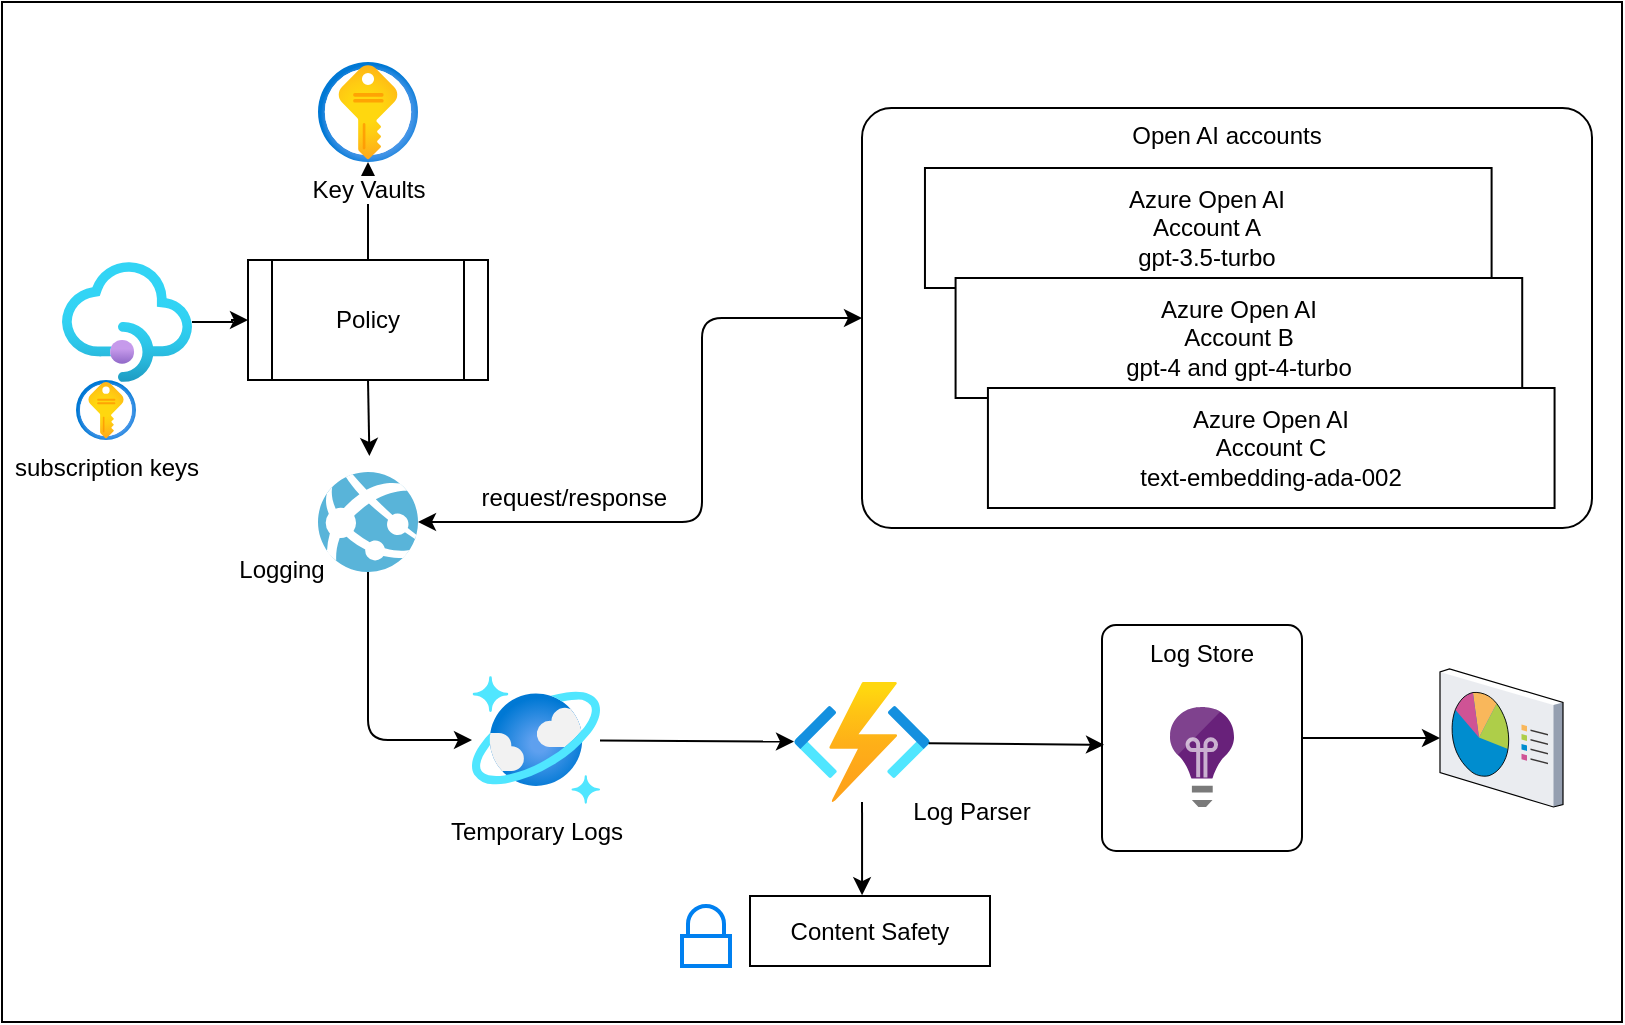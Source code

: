 <mxfile>
    <diagram name="cognitive-search-for-ai-enrichment" id="Page-1">
        <mxGraphModel dx="515" dy="322" grid="1" gridSize="10" guides="1" tooltips="1" connect="1" arrows="1" fold="1" page="1" pageScale="1" pageWidth="850" pageHeight="1100" math="0" shadow="0">
            <root>
                <mxCell id="0"/>
                <mxCell id="1" parent="0"/>
                <mxCell id="246" value="" style="rounded=0;whiteSpace=wrap;html=1;" parent="1" vertex="1">
                    <mxGeometry x="20" y="70" width="810" height="510" as="geometry"/>
                </mxCell>
                <mxCell id="qxArfmMU_z32NaRqhNJx-267" value="" style="edgeStyle=orthogonalEdgeStyle;rounded=0;orthogonalLoop=1;jettySize=auto;html=1;" parent="1" source="qxArfmMU_z32NaRqhNJx-265" target="qxArfmMU_z32NaRqhNJx-260" edge="1">
                    <mxGeometry relative="1" as="geometry"/>
                </mxCell>
                <mxCell id="qxArfmMU_z32NaRqhNJx-265" value="Log Store" style="rounded=1;whiteSpace=wrap;html=1;verticalAlign=top;arcSize=7;" parent="1" vertex="1">
                    <mxGeometry x="570" y="381.5" width="100" height="113" as="geometry"/>
                </mxCell>
                <UserObject label="" tags="Media Common_Icons Web_Site_Map_Shapes Container Connector" id="245">
                    <mxCell parent="1" vertex="1" visible="0">
                        <mxGeometry as="geometry"/>
                    </mxCell>
                </UserObject>
                <mxCell id="qxArfmMU_z32NaRqhNJx-270" value="" style="edgeStyle=orthogonalEdgeStyle;rounded=0;orthogonalLoop=1;jettySize=auto;html=1;" parent="1" source="qxArfmMU_z32NaRqhNJx-245" target="qxArfmMU_z32NaRqhNJx-249" edge="1">
                    <mxGeometry relative="1" as="geometry"/>
                </mxCell>
                <mxCell id="qxArfmMU_z32NaRqhNJx-245" value="" style="image;aspect=fixed;html=1;points=[];align=center;fontSize=12;image=img/lib/azure2/app_services/API_Management_Services.svg;" parent="1" vertex="1">
                    <mxGeometry x="50" y="200" width="65" height="60" as="geometry"/>
                </mxCell>
                <mxCell id="249" style="edgeStyle=none;html=1;exitX=0.5;exitY=1;exitDx=0;exitDy=0;entryX=0.514;entryY=-0.16;entryDx=0;entryDy=0;entryPerimeter=0;" parent="1" source="qxArfmMU_z32NaRqhNJx-249" target="248" edge="1">
                    <mxGeometry relative="1" as="geometry"/>
                </mxCell>
                <mxCell id="251" value="" style="edgeStyle=none;html=1;" parent="1" source="qxArfmMU_z32NaRqhNJx-249" target="qxArfmMU_z32NaRqhNJx-262" edge="1">
                    <mxGeometry relative="1" as="geometry"/>
                </mxCell>
                <mxCell id="qxArfmMU_z32NaRqhNJx-249" value="Policy" style="shape=process;whiteSpace=wrap;html=1;backgroundOutline=1;" parent="1" vertex="1">
                    <mxGeometry x="143" y="199" width="120" height="60" as="geometry"/>
                </mxCell>
                <mxCell id="qxArfmMU_z32NaRqhNJx-252" value="" style="group" parent="1" vertex="1" connectable="0">
                    <mxGeometry x="450" y="123" width="365" height="282" as="geometry"/>
                </mxCell>
                <mxCell id="qxArfmMU_z32NaRqhNJx-251" value="Open AI accounts" style="rounded=1;whiteSpace=wrap;html=1;verticalAlign=top;arcSize=7;" parent="qxArfmMU_z32NaRqhNJx-252" vertex="1">
                    <mxGeometry width="365" height="210" as="geometry"/>
                </mxCell>
                <mxCell id="qxArfmMU_z32NaRqhNJx-246" value="Azure Open AI&lt;br&gt;Account A&lt;br&gt;gpt-3.5-turbo" style="rounded=0;whiteSpace=wrap;html=1;" parent="qxArfmMU_z32NaRqhNJx-252" vertex="1">
                    <mxGeometry x="31.48" y="30" width="283.322" height="60" as="geometry"/>
                </mxCell>
                <mxCell id="qxArfmMU_z32NaRqhNJx-247" value="Azure Open AI&lt;br&gt;Account B&lt;br&gt;gpt-4 and gpt-4-turbo" style="rounded=0;whiteSpace=wrap;html=1;" parent="qxArfmMU_z32NaRqhNJx-252" vertex="1">
                    <mxGeometry x="46.791" y="85" width="283.322" height="60" as="geometry"/>
                </mxCell>
                <mxCell id="qxArfmMU_z32NaRqhNJx-248" value="Azure Open AI&lt;br&gt;Account C&lt;br&gt;text-embedding-ada-002" style="rounded=0;whiteSpace=wrap;html=1;" parent="qxArfmMU_z32NaRqhNJx-252" vertex="1">
                    <mxGeometry x="62.964" y="140" width="283.322" height="60" as="geometry"/>
                </mxCell>
                <mxCell id="qxArfmMU_z32NaRqhNJx-258" value="" style="image;sketch=0;aspect=fixed;html=1;points=[];align=center;fontSize=12;image=img/lib/mscae/Application_Insights.svg;" parent="1" vertex="1">
                    <mxGeometry x="604" y="422.5" width="32" height="50" as="geometry"/>
                </mxCell>
                <mxCell id="269" value="" style="edgeStyle=none;html=1;" edge="1" parent="1" source="qxArfmMU_z32NaRqhNJx-259" target="262">
                    <mxGeometry relative="1" as="geometry"/>
                </mxCell>
                <mxCell id="qxArfmMU_z32NaRqhNJx-259" value="Temporary Logs" style="image;aspect=fixed;html=1;points=[];align=center;fontSize=12;image=img/lib/azure2/databases/Azure_Cosmos_DB.svg;" parent="1" vertex="1">
                    <mxGeometry x="255" y="407" width="64" height="64" as="geometry"/>
                </mxCell>
                <mxCell id="qxArfmMU_z32NaRqhNJx-260" value="" style="verticalLabelPosition=bottom;sketch=0;aspect=fixed;html=1;verticalAlign=top;strokeColor=none;align=center;outlineConnect=0;shape=mxgraph.citrix.reporting;" parent="1" vertex="1">
                    <mxGeometry x="739" y="403.5" width="61.5" height="69" as="geometry"/>
                </mxCell>
                <mxCell id="qxArfmMU_z32NaRqhNJx-261" value="subscription keys" style="image;aspect=fixed;html=1;points=[];align=center;fontSize=12;image=img/lib/azure2/security/Key_Vaults.svg;" parent="1" vertex="1">
                    <mxGeometry x="57" y="259" width="30" height="30" as="geometry"/>
                </mxCell>
                <mxCell id="qxArfmMU_z32NaRqhNJx-262" value="Key Vaults" style="image;aspect=fixed;html=1;points=[];align=center;fontSize=12;image=img/lib/azure2/security/Key_Vaults.svg;" parent="1" vertex="1">
                    <mxGeometry x="178" y="100" width="50" height="50" as="geometry"/>
                </mxCell>
                <mxCell id="qxArfmMU_z32NaRqhNJx-272" value="" style="html=1;verticalLabelPosition=bottom;align=center;labelBackgroundColor=#ffffff;verticalAlign=top;strokeWidth=2;strokeColor=#0080F0;shadow=0;dashed=0;shape=mxgraph.ios7.icons.locked;" parent="1" vertex="1">
                    <mxGeometry x="360" y="522" width="24" height="30" as="geometry"/>
                </mxCell>
                <mxCell id="253" value="" style="edgeStyle=none;html=1;" parent="1" source="248" target="qxArfmMU_z32NaRqhNJx-259" edge="1">
                    <mxGeometry relative="1" as="geometry">
                        <Array as="points">
                            <mxPoint x="203" y="439"/>
                        </Array>
                        <mxPoint x="260" y="440" as="targetPoint"/>
                    </mxGeometry>
                </mxCell>
                <mxCell id="248" value="" style="sketch=0;aspect=fixed;html=1;points=[];align=center;image;fontSize=12;image=img/lib/mscae/App_Services.svg;" parent="1" vertex="1">
                    <mxGeometry x="178" y="305" width="50" height="50" as="geometry"/>
                </mxCell>
                <mxCell id="252" value="" style="endArrow=classic;startArrow=classic;html=1;entryX=0;entryY=0.5;entryDx=0;entryDy=0;" parent="1" source="248" target="qxArfmMU_z32NaRqhNJx-251" edge="1">
                    <mxGeometry width="50" height="50" relative="1" as="geometry">
                        <mxPoint x="500" y="390" as="sourcePoint"/>
                        <mxPoint x="550" y="340" as="targetPoint"/>
                        <Array as="points">
                            <mxPoint x="370" y="330"/>
                            <mxPoint x="370" y="228"/>
                        </Array>
                    </mxGeometry>
                </mxCell>
                <mxCell id="258" value="&amp;nbsp;request/response" style="text;html=1;strokeColor=none;fillColor=none;align=center;verticalAlign=middle;whiteSpace=wrap;rounded=0;" parent="1" vertex="1">
                    <mxGeometry x="255" y="303" width="99" height="30" as="geometry"/>
                </mxCell>
                <mxCell id="261" value="Logging" style="text;html=1;strokeColor=none;fillColor=none;align=center;verticalAlign=middle;whiteSpace=wrap;rounded=0;" parent="1" vertex="1">
                    <mxGeometry x="130" y="339" width="60" height="30" as="geometry"/>
                </mxCell>
                <mxCell id="262" value="" style="aspect=fixed;html=1;points=[];align=center;image;fontSize=12;image=img/lib/azure2/iot/Function_Apps.svg;" parent="1" vertex="1">
                    <mxGeometry x="416" y="410" width="68" height="60" as="geometry"/>
                </mxCell>
                <mxCell id="qxArfmMU_z32NaRqhNJx-273" value="Content Safety" style="rounded=0;whiteSpace=wrap;html=1;" parent="1" vertex="1">
                    <mxGeometry x="394.0" y="517" width="120" height="35" as="geometry"/>
                </mxCell>
                <mxCell id="266" value="" style="edgeStyle=none;html=1;entryX=0.01;entryY=0.53;entryDx=0;entryDy=0;entryPerimeter=0;exitX=0.99;exitY=0.51;exitDx=0;exitDy=0;exitPerimeter=0;" parent="1" source="262" target="qxArfmMU_z32NaRqhNJx-265" edge="1">
                    <mxGeometry relative="1" as="geometry">
                        <mxPoint x="329" y="500.842" as="sourcePoint"/>
                        <mxPoint x="457.348" y="479.52" as="targetPoint"/>
                        <Array as="points"/>
                    </mxGeometry>
                </mxCell>
                <mxCell id="267" value="" style="edgeStyle=none;html=1;entryX=0.467;entryY=-0.011;entryDx=0;entryDy=0;entryPerimeter=0;" parent="1" source="262" target="qxArfmMU_z32NaRqhNJx-273" edge="1">
                    <mxGeometry relative="1" as="geometry">
                        <mxPoint x="493.32" y="450.6" as="sourcePoint"/>
                        <mxPoint x="543" y="450.89" as="targetPoint"/>
                        <Array as="points"/>
                    </mxGeometry>
                </mxCell>
                <mxCell id="268" value="Log Parser" style="text;html=1;strokeColor=none;fillColor=none;align=center;verticalAlign=middle;whiteSpace=wrap;rounded=0;" parent="1" vertex="1">
                    <mxGeometry x="470" y="460" width="70" height="30" as="geometry"/>
                </mxCell>
            </root>
        </mxGraphModel>
    </diagram>
</mxfile>